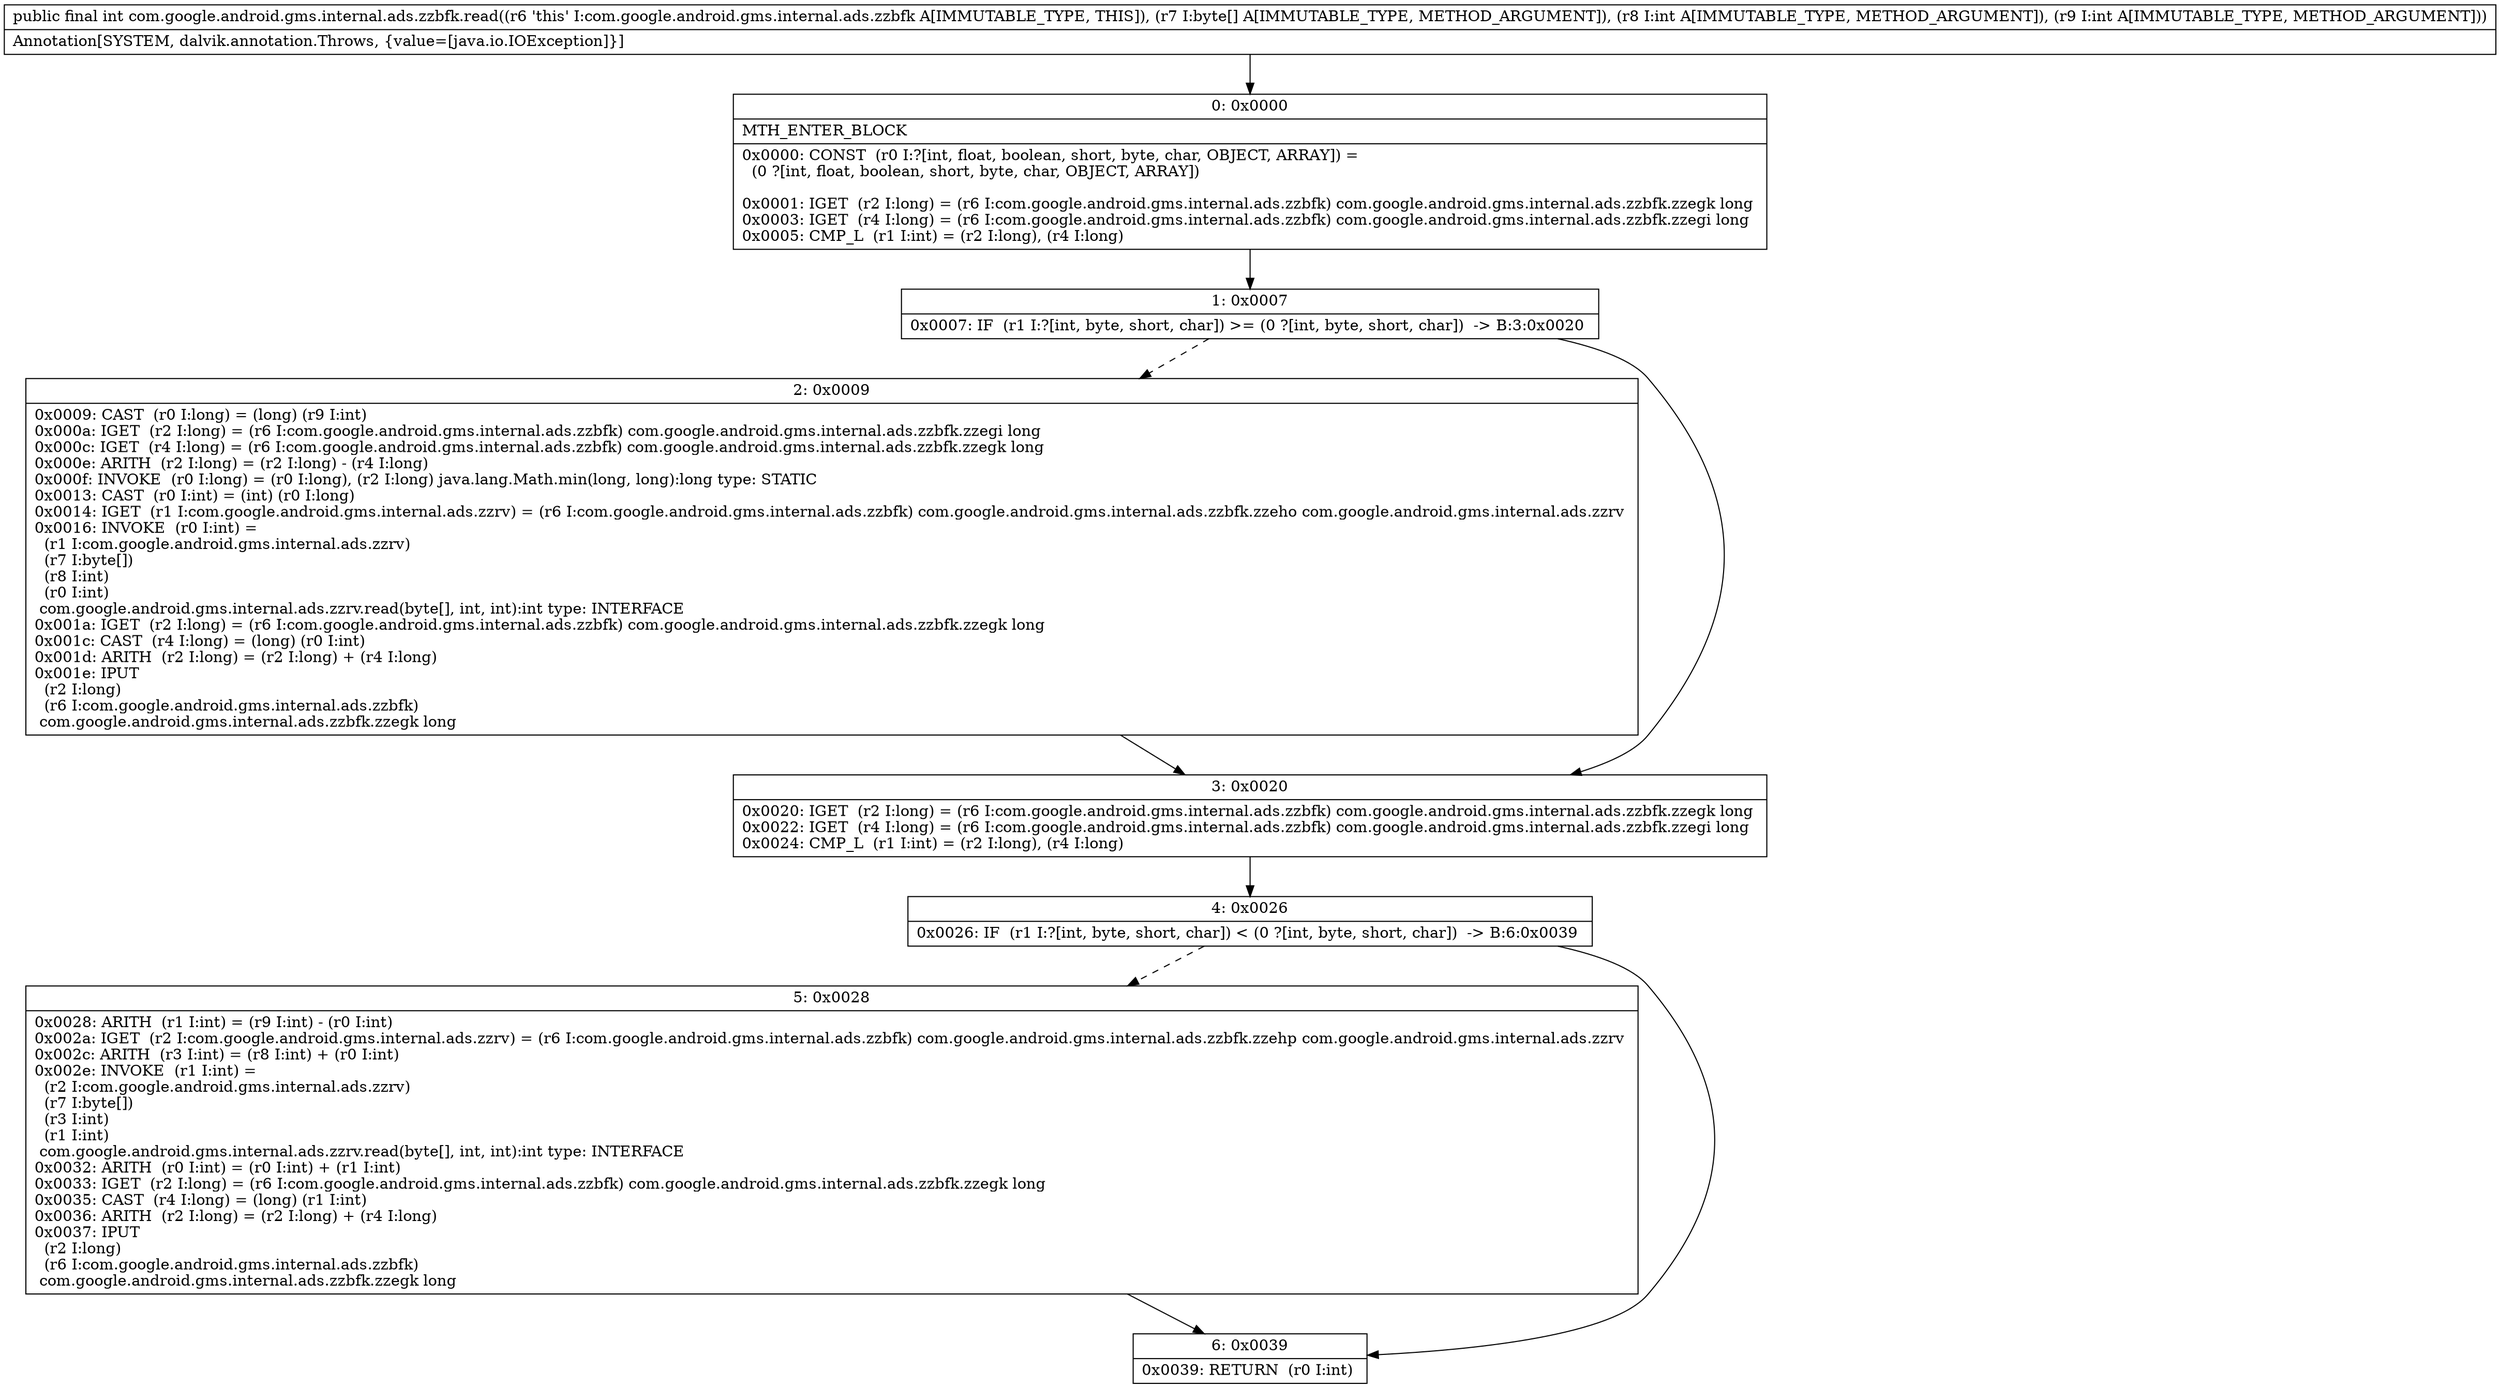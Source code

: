 digraph "CFG forcom.google.android.gms.internal.ads.zzbfk.read([BII)I" {
Node_0 [shape=record,label="{0\:\ 0x0000|MTH_ENTER_BLOCK\l|0x0000: CONST  (r0 I:?[int, float, boolean, short, byte, char, OBJECT, ARRAY]) = \l  (0 ?[int, float, boolean, short, byte, char, OBJECT, ARRAY])\l \l0x0001: IGET  (r2 I:long) = (r6 I:com.google.android.gms.internal.ads.zzbfk) com.google.android.gms.internal.ads.zzbfk.zzegk long \l0x0003: IGET  (r4 I:long) = (r6 I:com.google.android.gms.internal.ads.zzbfk) com.google.android.gms.internal.ads.zzbfk.zzegi long \l0x0005: CMP_L  (r1 I:int) = (r2 I:long), (r4 I:long) \l}"];
Node_1 [shape=record,label="{1\:\ 0x0007|0x0007: IF  (r1 I:?[int, byte, short, char]) \>= (0 ?[int, byte, short, char])  \-\> B:3:0x0020 \l}"];
Node_2 [shape=record,label="{2\:\ 0x0009|0x0009: CAST  (r0 I:long) = (long) (r9 I:int) \l0x000a: IGET  (r2 I:long) = (r6 I:com.google.android.gms.internal.ads.zzbfk) com.google.android.gms.internal.ads.zzbfk.zzegi long \l0x000c: IGET  (r4 I:long) = (r6 I:com.google.android.gms.internal.ads.zzbfk) com.google.android.gms.internal.ads.zzbfk.zzegk long \l0x000e: ARITH  (r2 I:long) = (r2 I:long) \- (r4 I:long) \l0x000f: INVOKE  (r0 I:long) = (r0 I:long), (r2 I:long) java.lang.Math.min(long, long):long type: STATIC \l0x0013: CAST  (r0 I:int) = (int) (r0 I:long) \l0x0014: IGET  (r1 I:com.google.android.gms.internal.ads.zzrv) = (r6 I:com.google.android.gms.internal.ads.zzbfk) com.google.android.gms.internal.ads.zzbfk.zzeho com.google.android.gms.internal.ads.zzrv \l0x0016: INVOKE  (r0 I:int) = \l  (r1 I:com.google.android.gms.internal.ads.zzrv)\l  (r7 I:byte[])\l  (r8 I:int)\l  (r0 I:int)\l com.google.android.gms.internal.ads.zzrv.read(byte[], int, int):int type: INTERFACE \l0x001a: IGET  (r2 I:long) = (r6 I:com.google.android.gms.internal.ads.zzbfk) com.google.android.gms.internal.ads.zzbfk.zzegk long \l0x001c: CAST  (r4 I:long) = (long) (r0 I:int) \l0x001d: ARITH  (r2 I:long) = (r2 I:long) + (r4 I:long) \l0x001e: IPUT  \l  (r2 I:long)\l  (r6 I:com.google.android.gms.internal.ads.zzbfk)\l com.google.android.gms.internal.ads.zzbfk.zzegk long \l}"];
Node_3 [shape=record,label="{3\:\ 0x0020|0x0020: IGET  (r2 I:long) = (r6 I:com.google.android.gms.internal.ads.zzbfk) com.google.android.gms.internal.ads.zzbfk.zzegk long \l0x0022: IGET  (r4 I:long) = (r6 I:com.google.android.gms.internal.ads.zzbfk) com.google.android.gms.internal.ads.zzbfk.zzegi long \l0x0024: CMP_L  (r1 I:int) = (r2 I:long), (r4 I:long) \l}"];
Node_4 [shape=record,label="{4\:\ 0x0026|0x0026: IF  (r1 I:?[int, byte, short, char]) \< (0 ?[int, byte, short, char])  \-\> B:6:0x0039 \l}"];
Node_5 [shape=record,label="{5\:\ 0x0028|0x0028: ARITH  (r1 I:int) = (r9 I:int) \- (r0 I:int) \l0x002a: IGET  (r2 I:com.google.android.gms.internal.ads.zzrv) = (r6 I:com.google.android.gms.internal.ads.zzbfk) com.google.android.gms.internal.ads.zzbfk.zzehp com.google.android.gms.internal.ads.zzrv \l0x002c: ARITH  (r3 I:int) = (r8 I:int) + (r0 I:int) \l0x002e: INVOKE  (r1 I:int) = \l  (r2 I:com.google.android.gms.internal.ads.zzrv)\l  (r7 I:byte[])\l  (r3 I:int)\l  (r1 I:int)\l com.google.android.gms.internal.ads.zzrv.read(byte[], int, int):int type: INTERFACE \l0x0032: ARITH  (r0 I:int) = (r0 I:int) + (r1 I:int) \l0x0033: IGET  (r2 I:long) = (r6 I:com.google.android.gms.internal.ads.zzbfk) com.google.android.gms.internal.ads.zzbfk.zzegk long \l0x0035: CAST  (r4 I:long) = (long) (r1 I:int) \l0x0036: ARITH  (r2 I:long) = (r2 I:long) + (r4 I:long) \l0x0037: IPUT  \l  (r2 I:long)\l  (r6 I:com.google.android.gms.internal.ads.zzbfk)\l com.google.android.gms.internal.ads.zzbfk.zzegk long \l}"];
Node_6 [shape=record,label="{6\:\ 0x0039|0x0039: RETURN  (r0 I:int) \l}"];
MethodNode[shape=record,label="{public final int com.google.android.gms.internal.ads.zzbfk.read((r6 'this' I:com.google.android.gms.internal.ads.zzbfk A[IMMUTABLE_TYPE, THIS]), (r7 I:byte[] A[IMMUTABLE_TYPE, METHOD_ARGUMENT]), (r8 I:int A[IMMUTABLE_TYPE, METHOD_ARGUMENT]), (r9 I:int A[IMMUTABLE_TYPE, METHOD_ARGUMENT]))  | Annotation[SYSTEM, dalvik.annotation.Throws, \{value=[java.io.IOException]\}]\l}"];
MethodNode -> Node_0;
Node_0 -> Node_1;
Node_1 -> Node_2[style=dashed];
Node_1 -> Node_3;
Node_2 -> Node_3;
Node_3 -> Node_4;
Node_4 -> Node_5[style=dashed];
Node_4 -> Node_6;
Node_5 -> Node_6;
}

